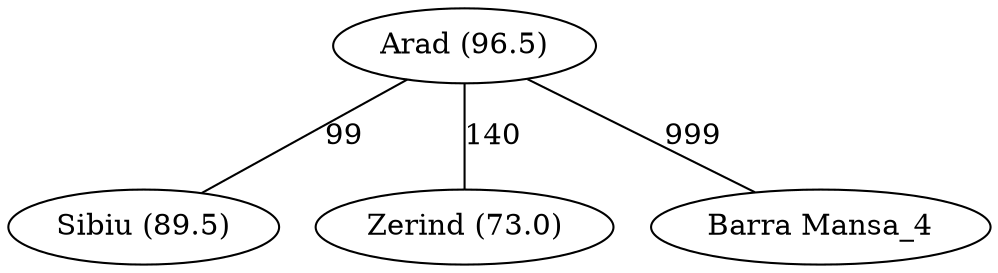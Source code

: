 graph {
   "Arad (96.5)"--"Sibiu (89.5)" [label=99]
   "Arad (96.5)"--"Zerind (73.0)" [label=140]
   "Arad (96.5)"--"Barra Mansa_4" [label=999]
}